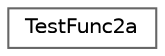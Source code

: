 digraph "类继承关系图"
{
 // LATEX_PDF_SIZE
  bgcolor="transparent";
  edge [fontname=Helvetica,fontsize=10,labelfontname=Helvetica,labelfontsize=10];
  node [fontname=Helvetica,fontsize=10,shape=box,height=0.2,width=0.4];
  rankdir="LR";
  Node0 [id="Node000000",label="TestFunc2a",height=0.2,width=0.4,color="grey40", fillcolor="white", style="filled",URL="$class_test_func2a.html",tooltip=" "];
}
